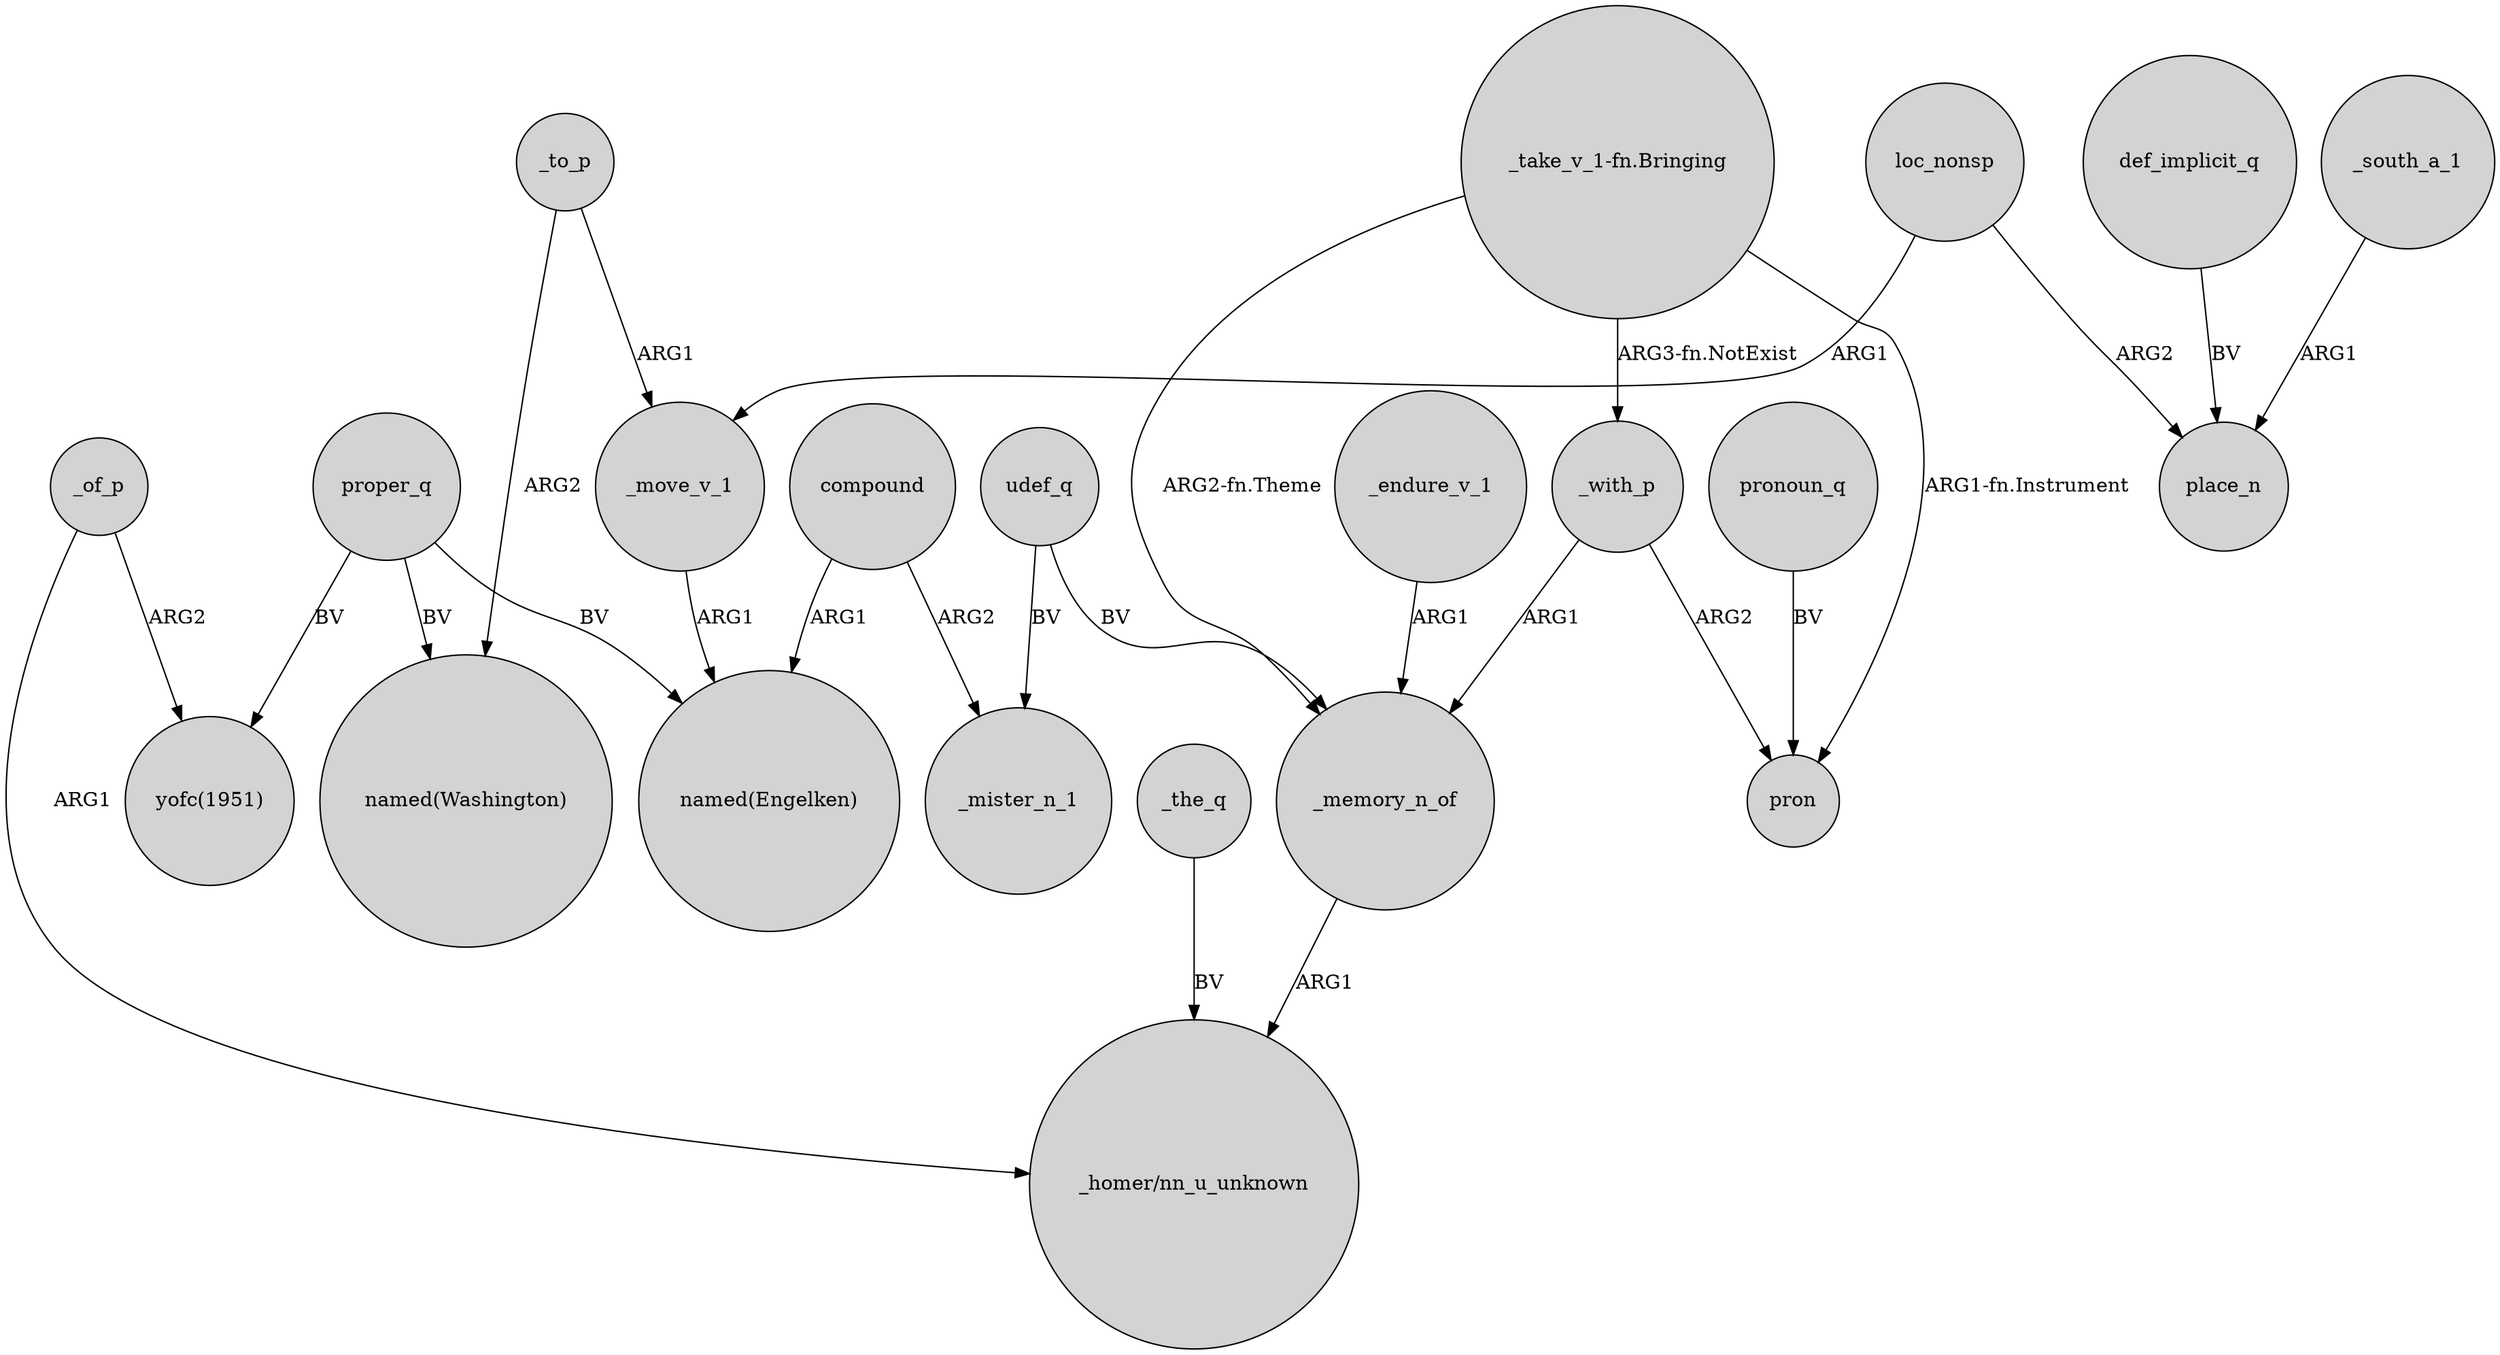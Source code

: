 digraph {
	node [shape=circle style=filled]
	compound -> "named(Engelken)" [label=ARG1]
	_to_p -> _move_v_1 [label=ARG1]
	proper_q -> "yofc(1951)" [label=BV]
	_of_p -> "yofc(1951)" [label=ARG2]
	compound -> _mister_n_1 [label=ARG2]
	udef_q -> _mister_n_1 [label=BV]
	_with_p -> _memory_n_of [label=ARG1]
	def_implicit_q -> place_n [label=BV]
	_to_p -> "named(Washington)" [label=ARG2]
	udef_q -> _memory_n_of [label=BV]
	"_take_v_1-fn.Bringing" -> pron [label="ARG1-fn.Instrument"]
	proper_q -> "named(Washington)" [label=BV]
	pronoun_q -> pron [label=BV]
	loc_nonsp -> _move_v_1 [label=ARG1]
	_the_q -> "_homer/nn_u_unknown" [label=BV]
	_move_v_1 -> "named(Engelken)" [label=ARG1]
	proper_q -> "named(Engelken)" [label=BV]
	_of_p -> "_homer/nn_u_unknown" [label=ARG1]
	loc_nonsp -> place_n [label=ARG2]
	"_take_v_1-fn.Bringing" -> _with_p [label="ARG3-fn.NotExist"]
	_endure_v_1 -> _memory_n_of [label=ARG1]
	_memory_n_of -> "_homer/nn_u_unknown" [label=ARG1]
	_with_p -> pron [label=ARG2]
	"_take_v_1-fn.Bringing" -> _memory_n_of [label="ARG2-fn.Theme"]
	_south_a_1 -> place_n [label=ARG1]
}
